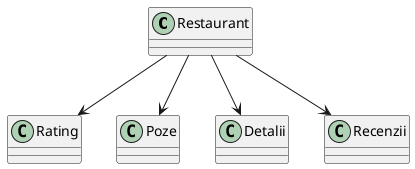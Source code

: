@startuml
'https://plantuml.com/class-diagram
class Restaurant {
}
class Rating {
}
class Poze{
}
class Detalii{
}
class Recenzii {
}
Restaurant-->Rating
Restaurant-->Poze
Restaurant-->Detalii
Restaurant-->Recenzii
@enduml